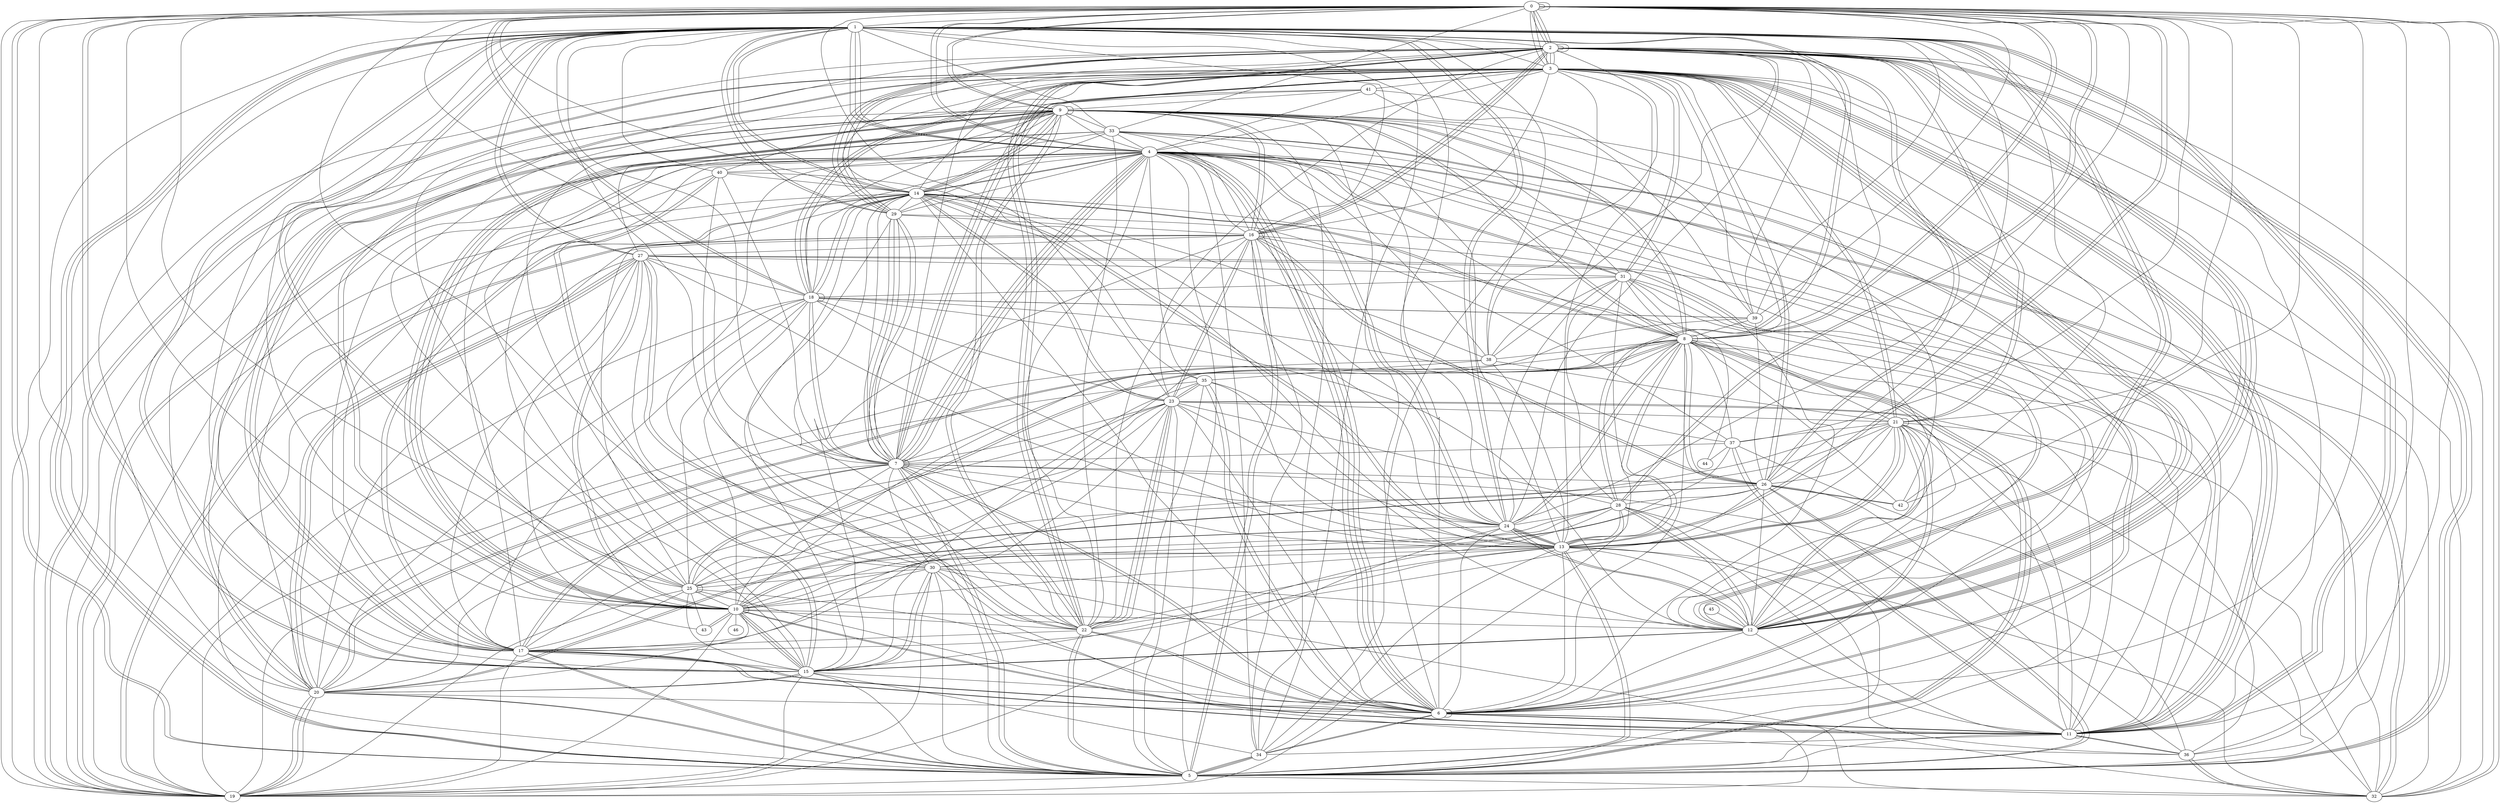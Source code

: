 graph G {
0;
1;
2;
3;
4;
5;
6;
7;
8;
9;
10;
11;
12;
13;
14;
15;
16;
17;
18;
19;
20;
21;
22;
23;
24;
25;
26;
27;
28;
29;
30;
31;
32;
33;
34;
35;
36;
37;
38;
39;
40;
41;
42;
43;
44;
45;
46;
11--30 ;
2--22 ;
3--18 ;
14--23 ;
17--25 ;
26--5 ;
22--5 ;
11--34 ;
4--40 ;
28--31 ;
6--8 ;
9--10 ;
26--3 ;
26--2 ;
20--9 ;
21--12 ;
25--14 ;
6--1 ;
26--20 ;
19--18 ;
6--7 ;
1--12 ;
33--19 ;
21--6 ;
3--2 ;
19--0 ;
35--5 ;
0--6 ;
9--16 ;
3--25 ;
5--1 ;
7--40 ;
3--11 ;
27--31 ;
23--0 ;
17--2 ;
10--12 ;
17--37 ;
26--42 ;
21--13 ;
1--24 ;
9--8 ;
9--9 ;
16--24 ;
5--30 ;
12--4 ;
11--5 ;
11--3 ;
8--13 ;
38--14 ;
37--29 ;
15--0 ;
19--20 ;
20--8 ;
18--12 ;
44--31 ;
16--21 ;
3--5 ;
9--27 ;
36--13 ;
0--15 ;
15--10 ;
1--5 ;
31--18 ;
13--21 ;
11--17 ;
23--18 ;
37--44 ;
25--25 ;
3--14 ;
12--24 ;
20--6 ;
7--2 ;
11--11 ;
10--43 ;
7--13 ;
10--10 ;
6--24 ;
19--1 ;
23--20 ;
2--16 ;
9--22 ;
26--21 ;
17--5 ;
11--23 ;
5--2 ;
9--20 ;
24--4 ;
5--19 ;
38--35 ;
30--19 ;
2--11 ;
22--23 ;
8--0 ;
32--6 ;
21--32 ;
18--18 ;
12--35 ;
32--30 ;
17--14 ;
32--0 ;
16--26 ;
4--6 ;
3--7 ;
30--27 ;
0--24 ;
16--16 ;
26--39 ;
21--13 ;
28--19 ;
34--6 ;
18--17 ;
17--1 ;
38--10 ;
14--4 ;
6--9 ;
34--16 ;
24--13 ;
4--0 ;
28--13 ;
26--20 ;
20--5 ;
11--8 ;
3--20 ;
30--14 ;
1--14 ;
2--21 ;
18--25 ;
32--4 ;
38--3 ;
6--34 ;
20--0 ;
1--20 ;
22--7 ;
37--32 ;
19--9 ;
4--32 ;
18--14 ;
29--7 ;
32--13 ;
0--37 ;
19--8 ;
5--16 ;
7--29 ;
24--23 ;
31--3 ;
22--1 ;
20--14 ;
13--38 ;
13--12 ;
19--2 ;
40--14 ;
16--20 ;
12--1 ;
34--9 ;
6--23 ;
3--4 ;
4--25 ;
7--5 ;
14--4 ;
14--7 ;
28--5 ;
24--1 ;
13--6 ;
36--7 ;
4--24 ;
4--17 ;
19--16 ;
8--8 ;
25--28 ;
5--26 ;
23--17 ;
1--11 ;
3--0 ;
22--17 ;
11--9 ;
7--24 ;
33--29 ;
27--1 ;
31--9 ;
2--14 ;
18--37 ;
36--11 ;
31--12 ;
3--39 ;
29--4 ;
19--6 ;
36--23 ;
0--4 ;
3--18 ;
11--37 ;
2--8 ;
14--24 ;
1--10 ;
0--2 ;
35--23 ;
10--3 ;
12--28 ;
30--7 ;
2--21 ;
6--25 ;
26--8 ;
10--46 ;
3--6 ;
14--13 ;
12--3 ;
12--26 ;
3--7 ;
37--7 ;
34--1 ;
24--2 ;
1--4 ;
14--18 ;
0--13 ;
13--24 ;
18--7 ;
15--5 ;
33--12 ;
19--25 ;
17--5 ;
20--18 ;
10--30 ;
7--17 ;
6--35 ;
40--17 ;
1--3 ;
26--28 ;
8--37 ;
19--15 ;
6--4 ;
14--22 ;
9--17 ;
6--11 ;
8--5 ;
23--16 ;
3--13 ;
18--39 ;
8--31 ;
5--20 ;
14--9 ;
32--27 ;
2--22 ;
34--13 ;
27--17 ;
0--8 ;
28--0 ;
19--17 ;
1--40 ;
0--33 ;
45--12 ;
23--5 ;
23--14 ;
18--7 ;
21--21 ;
8--38 ;
8--3 ;
35--13 ;
11--10 ;
5--8 ;
4--41 ;
4--6 ;
2--26 ;
41--26 ;
16--33 ;
12--21 ;
13--40 ;
0--7 ;
39--2 ;
22--23 ;
4--34 ;
21--3 ;
12--1 ;
6--35 ;
33--24 ;
0--28 ;
30--23 ;
36--25 ;
21--25 ;
32--9 ;
29--2 ;
36--32 ;
33--15 ;
8--4 ;
40--15 ;
19--14 ;
42--1 ;
10--9 ;
8--24 ;
7--39 ;
28--23 ;
1--33 ;
5--1 ;
6--16 ;
16--19 ;
18--10 ;
0--14 ;
7--26 ;
36--26 ;
12--11 ;
2--29 ;
10--43 ;
21--11 ;
25--43 ;
1--29 ;
6--4 ;
39--8 ;
28--15 ;
24--31 ;
21--6 ;
25--15 ;
0--42 ;
4--1 ;
1--16 ;
6--6 ;
13--30 ;
1--27 ;
4--1 ;
18--4 ;
19--20 ;
10--15 ;
4--5 ;
35--19 ;
12--15 ;
9--4 ;
12--2 ;
13--10 ;
4--7 ;
1--28 ;
18--3 ;
22--26 ;
0--39 ;
6--17 ;
0--11 ;
6--31 ;
29--7 ;
30--0 ;
27--10 ;
23--35 ;
22--2 ;
2--38 ;
16--5 ;
13--9 ;
25--35 ;
9--10 ;
23--21 ;
0--0 ;
0--9 ;
18--41 ;
13--27 ;
11--1 ;
28--1 ;
33--6 ;
16--22 ;
0--0 ;
24--8 ;
29--16 ;
12--6 ;
42--8 ;
2--34 ;
2--2 ;
7--23 ;
4--7 ;
14--9 ;
4--15 ;
16--2 ;
12--30 ;
19--20 ;
27--22 ;
9--33 ;
12--15 ;
2--5 ;
19--3 ;
12--3 ;
5--34 ;
17--9 ;
22--6 ;
38--31 ;
16--15 ;
12--8 ;
13--8 ;
1--2 ;
9--22 ;
17--10 ;
8--5 ;
2--2 ;
10--11 ;
12--3 ;
36--0 ;
29--15 ;
7--7 ;
36--32 ;
1--25 ;
2--3 ;
8--5 ;
17--11 ;
9--14 ;
23--16 ;
31--4 ;
11--36 ;
14--29 ;
22--27 ;
29--1 ;
20--27 ;
36--4 ;
34--15 ;
22--13 ;
22--6 ;
2--12 ;
13--5 ;
31--3 ;
1--15 ;
20--8 ;
25--23 ;
37--11 ;
41--9 ;
7--3 ;
26--10 ;
21--20 ;
6--17 ;
0--1 ;
5--40 ;
6--15 ;
3--12 ;
28--24 ;
30--9 ;
27--5 ;
30--15 ;
40--15 ;
42--9 ;
15--30 ;
19--33 ;
0--2 ;
6--33 ;
6--11 ;
10--22 ;
1--38 ;
22--5 ;
15--20 ;
39--41 ;
4--22 ;
0--2 ;
10--24 ;
33--4 ;
13--0 ;
3--32 ;
38--4 ;
3--41 ;
35--4 ;
13--14 ;
2--23 ;
13--21 ;
18--13 ;
24--12 ;
11--28 ;
24--13 ;
16--26 ;
3--21 ;
0--3 ;
39--1 ;
31--13 ;
1--26 ;
9--8 ;
17--15 ;
29--2 ;
19--24 ;
10--15 ;
5--0 ;
11--3 ;
5--7 ;
14--12 ;
10--3 ;
5--32 ;
29--7 ;
21--5 ;
3--19 ;
3--16 ;
22--23 ;
2--5 ;
5--0 ;
21--0 ;
30--25 ;
7--20 ;
9--17 ;
4--7 ;
12--28 ;
18--0 ;
28--10 ;
17--14 ;
43--27 ;
11--6 ;
10--0 ;
7--17 ;
21--37 ;
8--25 ;
39--18 ;
16--4 ;
16--27 ;
11--31 ;
9--10 ;
4--7 ;
15--20 ;
3--40 ;
32--2 ;
8--15 ;
4--11 ;
3--11 ;
12--15 ;
10--4 ;
7--10 ;
8--14 ;
1--14 ;
9--8 ;
29--2 ;
11--6 ;
26--8 ;
1--15 ;
22--30 ;
5--13 ;
1--7 ;
2--3 ;
29--7 ;
35--14 ;
34--5 ;
25--1 ;
8--9 ;
8--25 ;
12--2 ;
16--2 ;
25--10 ;
19--10 ;
27--20 ;
18--0 ;
27--11 ;
13--17 ;
16--9 ;
14--8 ;
2--12 ;
0--32 ;
5--34 ;
15--41 ;
6--14 ;
9--0 ;
42--26 ;
18--27 ;
6--7 ;
0--25 ;
33--22 ;
10--27 ;
20--27 ;
38--21 ;
31--4 ;
11--1 ;
24--10 ;
}
